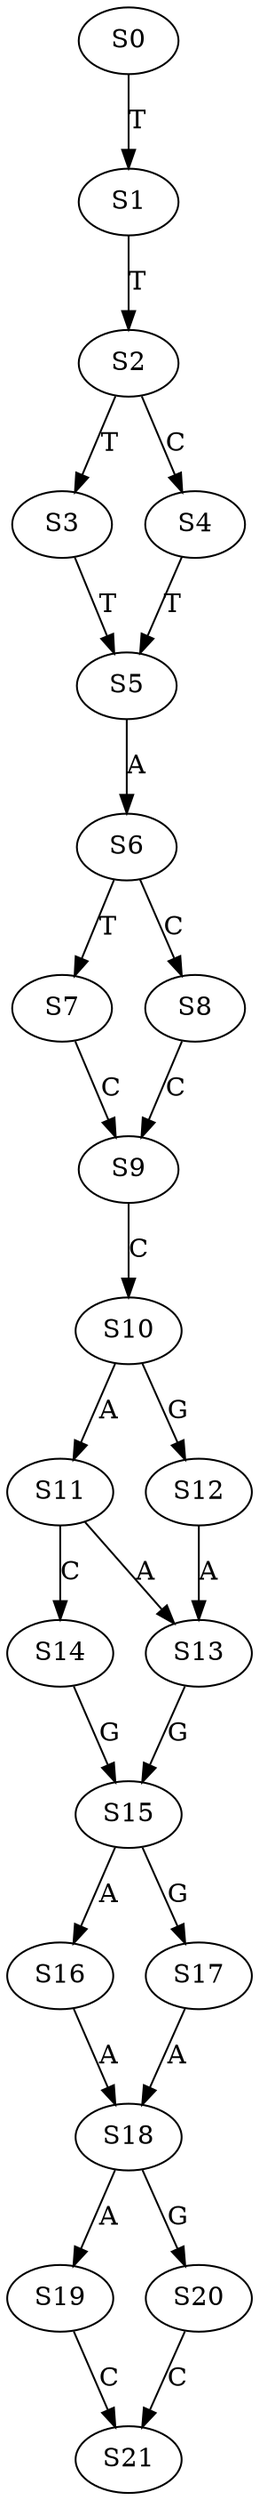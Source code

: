 strict digraph  {
	S0 -> S1 [ label = T ];
	S1 -> S2 [ label = T ];
	S2 -> S3 [ label = T ];
	S2 -> S4 [ label = C ];
	S3 -> S5 [ label = T ];
	S4 -> S5 [ label = T ];
	S5 -> S6 [ label = A ];
	S6 -> S7 [ label = T ];
	S6 -> S8 [ label = C ];
	S7 -> S9 [ label = C ];
	S8 -> S9 [ label = C ];
	S9 -> S10 [ label = C ];
	S10 -> S11 [ label = A ];
	S10 -> S12 [ label = G ];
	S11 -> S13 [ label = A ];
	S11 -> S14 [ label = C ];
	S12 -> S13 [ label = A ];
	S13 -> S15 [ label = G ];
	S14 -> S15 [ label = G ];
	S15 -> S16 [ label = A ];
	S15 -> S17 [ label = G ];
	S16 -> S18 [ label = A ];
	S17 -> S18 [ label = A ];
	S18 -> S19 [ label = A ];
	S18 -> S20 [ label = G ];
	S19 -> S21 [ label = C ];
	S20 -> S21 [ label = C ];
}
